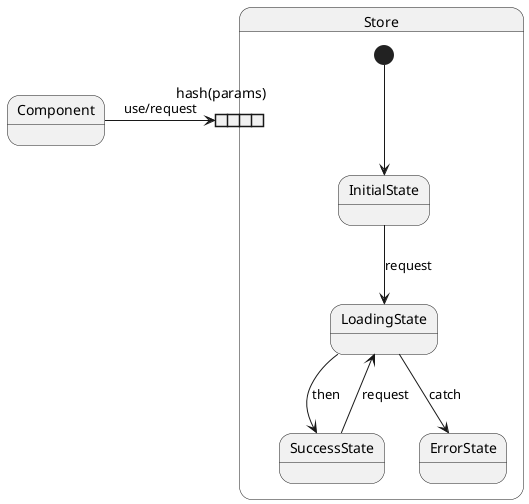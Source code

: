@startuml async-state-diagram
state Store {
  state "hash(params)" as hash <<expansionOutput>>
  state InitialState
  state LoadingState
  state SuccessState
  state ErrorState
  [*] --> InitialState
}

InitialState --> LoadingState: request
LoadingState --> SuccessState: then
LoadingState --> ErrorState: catch
SuccessState --> LoadingState: request

state Component
Component -right-> hash: use/request
@enduml